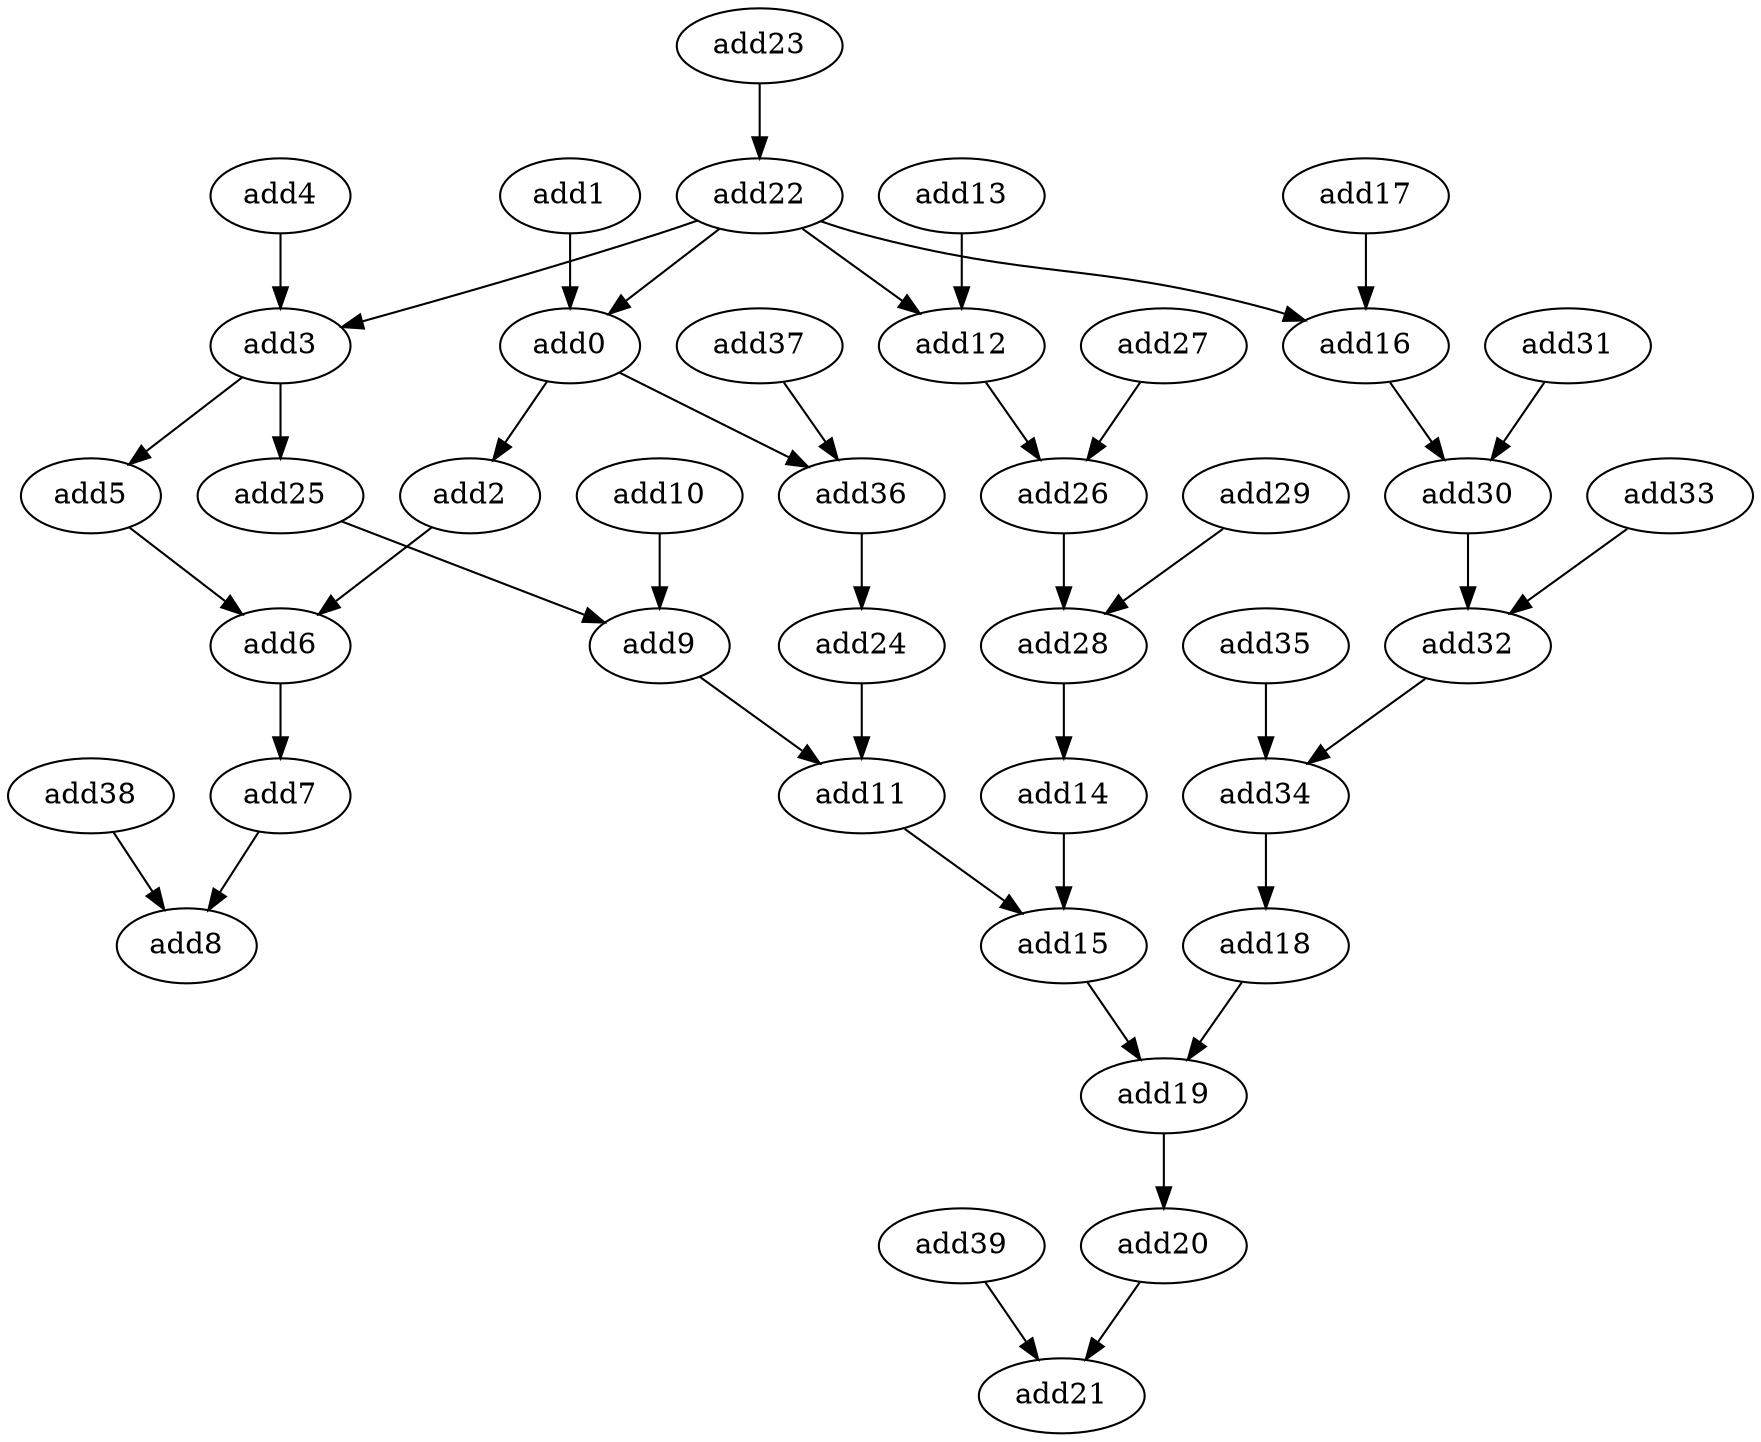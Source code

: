 strict digraph  {
add0 [opcode=add];
add1 [opcode=add];
add2 [opcode=add];
add3 [opcode=add];
add4 [opcode=add];
add5 [opcode=add];
add6 [opcode=add];
add7 [opcode=add];
add8 [opcode=add];
add9 [opcode=add];
add10 [opcode=add];
add11 [opcode=add];
add12 [opcode=add];
add13 [opcode=add];
add14 [opcode=add];
add15 [opcode=add];
add16 [opcode=add];
add17 [opcode=add];
add18 [opcode=add];
add19 [opcode=add];
add20 [opcode=add];
add21 [opcode=add];
add22 [opcode=add];
add23 [opcode=add];
add24 [opcode=add];
add25 [opcode=add];
add26 [opcode=add];
add27 [opcode=add];
add28 [opcode=add];
add29 [opcode=add];
add30 [opcode=add];
add31 [opcode=add];
add32 [opcode=add];
add33 [opcode=add];
add34 [opcode=add];
add35 [opcode=add];
add36 [opcode=add];
add37 [opcode=add];
add38 [opcode=add];
add39 [opcode=add];
add0 -> add2;
add0 -> add36;
add1 -> add0;
add2 -> add6;
add3 -> add5;
add3 -> add25;
add4 -> add3;
add5 -> add6;
add6 -> add7;
add7 -> add8;
add9 -> add11;
add10 -> add9;
add11 -> add15;
add12 -> add26;
add13 -> add12;
add14 -> add15;
add15 -> add19;
add16 -> add30;
add17 -> add16;
add18 -> add19;
add19 -> add20;
add20 -> add21;
add22 -> add0;
add22 -> add3;
add22 -> add12;
add22 -> add16;
add23 -> add22;
add24 -> add11;
add25 -> add9;
add26 -> add28;
add27 -> add26;
add28 -> add14;
add29 -> add28;
add30 -> add32;
add31 -> add30;
add32 -> add34;
add33 -> add32;
add34 -> add18;
add35 -> add34;
add36 -> add24;
add37 -> add36;
add38 -> add8;
add39 -> add21;
}
